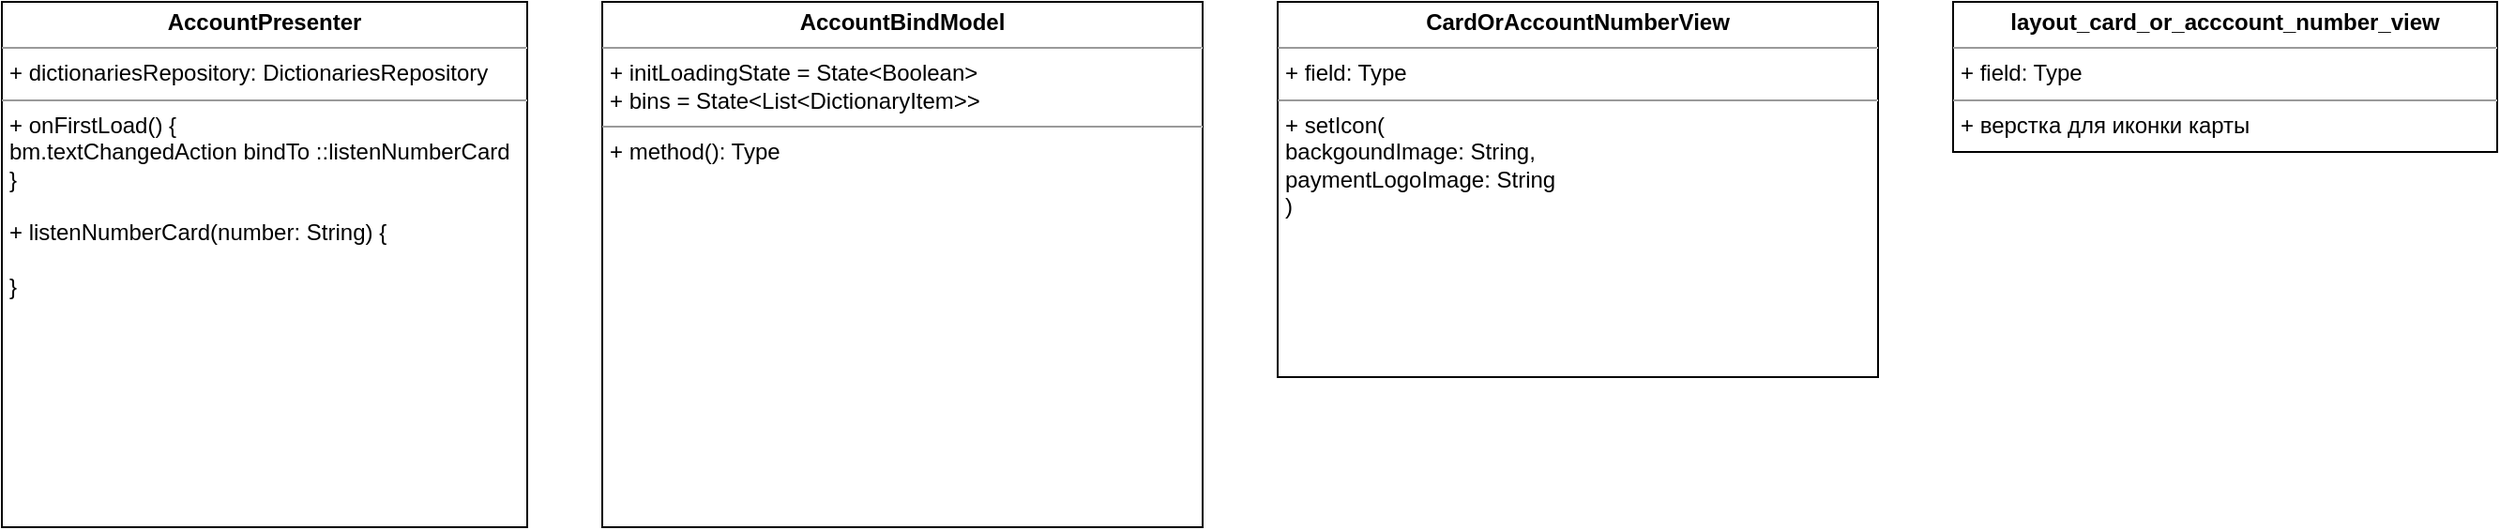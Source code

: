<mxfile version="20.8.20" type="github">
  <diagram name="Страница 1" id="NuKzRIXmxQ_cz8eyDABF">
    <mxGraphModel dx="954" dy="642" grid="1" gridSize="10" guides="1" tooltips="1" connect="1" arrows="1" fold="1" page="1" pageScale="1" pageWidth="827" pageHeight="1169" math="0" shadow="0">
      <root>
        <mxCell id="0" />
        <mxCell id="1" parent="0" />
        <mxCell id="fY-Cs_8-4DMePDCroiXC-1" value="&lt;p style=&quot;margin:0px;margin-top:4px;text-align:center;&quot;&gt;&lt;b&gt;AccountPresenter&lt;/b&gt;&lt;/p&gt;&lt;hr size=&quot;1&quot;&gt;&lt;p style=&quot;margin:0px;margin-left:4px;&quot;&gt;+ dictionariesRepository: DictionariesRepository&lt;br&gt;&lt;/p&gt;&lt;hr size=&quot;1&quot;&gt;&lt;p style=&quot;margin:0px;margin-left:4px;&quot;&gt;+ onFirstLoad() {&lt;/p&gt;&lt;p style=&quot;margin:0px;margin-left:4px;&quot;&gt;bm.textChangedAction bindTo ::listenNumberCard&lt;br&gt;&lt;/p&gt;&lt;p style=&quot;margin:0px;margin-left:4px;&quot;&gt;}&lt;/p&gt;&lt;p style=&quot;margin:0px;margin-left:4px;&quot;&gt;&lt;br&gt;&lt;/p&gt;&lt;p style=&quot;margin:0px;margin-left:4px;&quot;&gt;+ listenNumberCard(number: String) {&lt;/p&gt;&lt;p style=&quot;margin:0px;margin-left:4px;&quot;&gt;&lt;br&gt;&lt;/p&gt;&lt;p style=&quot;margin:0px;margin-left:4px;&quot;&gt;}&lt;br&gt;&lt;/p&gt;" style="verticalAlign=top;align=left;overflow=fill;fontSize=12;fontFamily=Helvetica;html=1;" vertex="1" parent="1">
          <mxGeometry x="80" y="80" width="280" height="280" as="geometry" />
        </mxCell>
        <mxCell id="fY-Cs_8-4DMePDCroiXC-2" value="&lt;p style=&quot;margin:0px;margin-top:4px;text-align:center;&quot;&gt;&lt;b&gt;AccountBindModel&lt;/b&gt;&lt;/p&gt;&lt;hr size=&quot;1&quot;&gt;&lt;p style=&quot;margin:0px;margin-left:4px;&quot;&gt;+ initLoadingState = State&amp;lt;Boolean&amp;gt;&lt;/p&gt;&lt;p style=&quot;margin:0px;margin-left:4px;&quot;&gt;+ bins = State&amp;lt;List&amp;lt;DictionaryItem&amp;gt;&amp;gt;&lt;br&gt;&lt;/p&gt;&lt;hr size=&quot;1&quot;&gt;&lt;p style=&quot;margin:0px;margin-left:4px;&quot;&gt;+ method(): Type&lt;/p&gt;" style="verticalAlign=top;align=left;overflow=fill;fontSize=12;fontFamily=Helvetica;html=1;" vertex="1" parent="1">
          <mxGeometry x="400" y="80" width="320" height="280" as="geometry" />
        </mxCell>
        <mxCell id="fY-Cs_8-4DMePDCroiXC-4" value="&lt;p style=&quot;margin:0px;margin-top:4px;text-align:center;&quot;&gt;&lt;b&gt;CardOrAccountNumberView&lt;/b&gt;&lt;/p&gt;&lt;hr size=&quot;1&quot;&gt;&lt;p style=&quot;margin:0px;margin-left:4px;&quot;&gt;+ field: Type&lt;/p&gt;&lt;hr size=&quot;1&quot;&gt;&lt;p style=&quot;margin:0px;margin-left:4px;&quot;&gt;+ setIcon(&lt;/p&gt;&lt;p style=&quot;margin:0px;margin-left:4px;&quot;&gt;backgoundImage: String,&lt;/p&gt;&lt;p style=&quot;margin:0px;margin-left:4px;&quot;&gt;paymentLogoImage: String&lt;br&gt;&lt;/p&gt;&lt;p style=&quot;margin:0px;margin-left:4px;&quot;&gt;)&lt;/p&gt;" style="verticalAlign=top;align=left;overflow=fill;fontSize=12;fontFamily=Helvetica;html=1;" vertex="1" parent="1">
          <mxGeometry x="760" y="80" width="320" height="200" as="geometry" />
        </mxCell>
        <mxCell id="fY-Cs_8-4DMePDCroiXC-5" value="&lt;p style=&quot;margin:0px;margin-top:4px;text-align:center;&quot;&gt;&lt;b&gt;layout_card_or_acccount_number_view&lt;/b&gt;&lt;/p&gt;&lt;hr size=&quot;1&quot;&gt;&lt;p style=&quot;margin:0px;margin-left:4px;&quot;&gt;+ field: Type&lt;/p&gt;&lt;hr size=&quot;1&quot;&gt;&lt;p style=&quot;margin:0px;margin-left:4px;&quot;&gt;+ верстка для иконки карты&lt;br&gt;&lt;/p&gt;" style="verticalAlign=top;align=left;overflow=fill;fontSize=12;fontFamily=Helvetica;html=1;" vertex="1" parent="1">
          <mxGeometry x="1120" y="80" width="290" height="80" as="geometry" />
        </mxCell>
      </root>
    </mxGraphModel>
  </diagram>
</mxfile>
